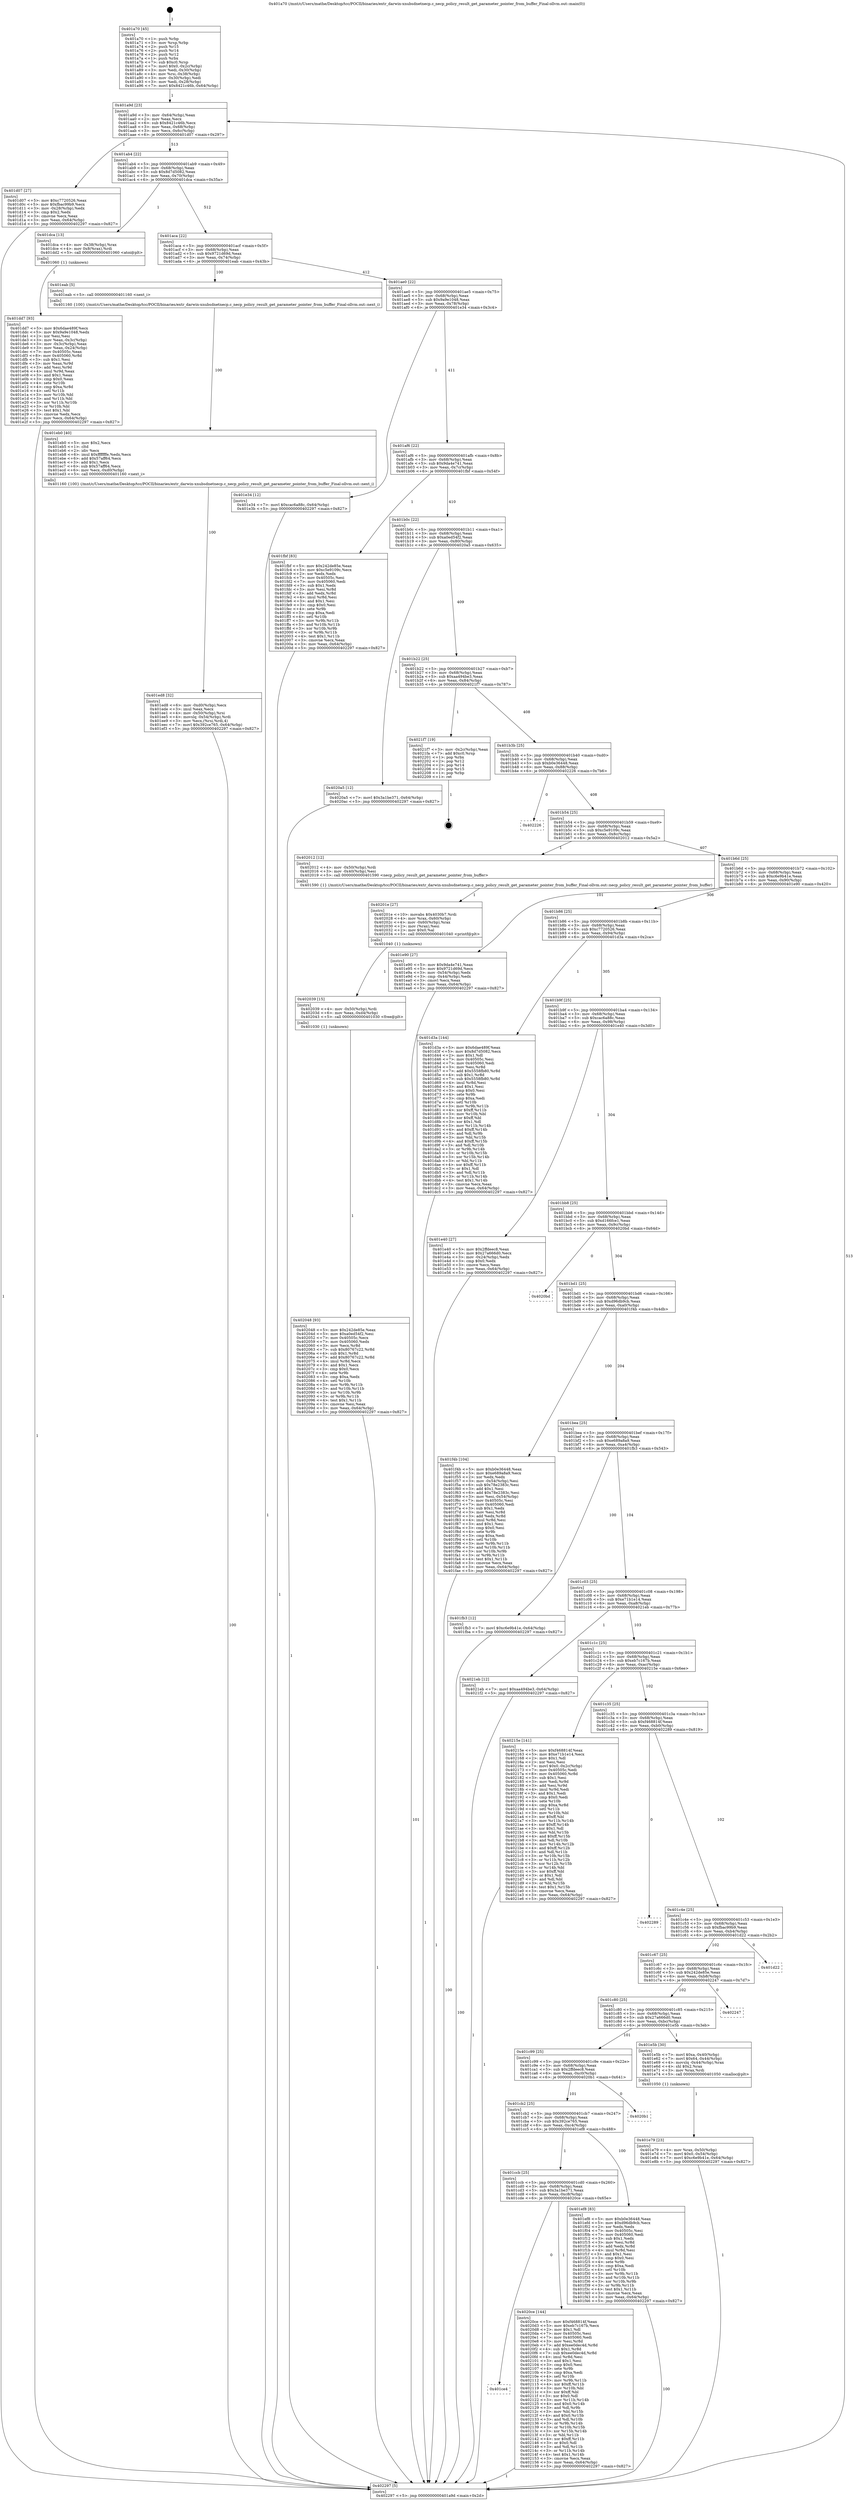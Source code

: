 digraph "0x401a70" {
  label = "0x401a70 (/mnt/c/Users/mathe/Desktop/tcc/POCII/binaries/extr_darwin-xnubsdnetnecp.c_necp_policy_result_get_parameter_pointer_from_buffer_Final-ollvm.out::main(0))"
  labelloc = "t"
  node[shape=record]

  Entry [label="",width=0.3,height=0.3,shape=circle,fillcolor=black,style=filled]
  "0x401a9d" [label="{
     0x401a9d [23]\l
     | [instrs]\l
     &nbsp;&nbsp;0x401a9d \<+3\>: mov -0x64(%rbp),%eax\l
     &nbsp;&nbsp;0x401aa0 \<+2\>: mov %eax,%ecx\l
     &nbsp;&nbsp;0x401aa2 \<+6\>: sub $0x8421c46b,%ecx\l
     &nbsp;&nbsp;0x401aa8 \<+3\>: mov %eax,-0x68(%rbp)\l
     &nbsp;&nbsp;0x401aab \<+3\>: mov %ecx,-0x6c(%rbp)\l
     &nbsp;&nbsp;0x401aae \<+6\>: je 0000000000401d07 \<main+0x297\>\l
  }"]
  "0x401d07" [label="{
     0x401d07 [27]\l
     | [instrs]\l
     &nbsp;&nbsp;0x401d07 \<+5\>: mov $0xc7720526,%eax\l
     &nbsp;&nbsp;0x401d0c \<+5\>: mov $0xfbac99b9,%ecx\l
     &nbsp;&nbsp;0x401d11 \<+3\>: mov -0x28(%rbp),%edx\l
     &nbsp;&nbsp;0x401d14 \<+3\>: cmp $0x2,%edx\l
     &nbsp;&nbsp;0x401d17 \<+3\>: cmovne %ecx,%eax\l
     &nbsp;&nbsp;0x401d1a \<+3\>: mov %eax,-0x64(%rbp)\l
     &nbsp;&nbsp;0x401d1d \<+5\>: jmp 0000000000402297 \<main+0x827\>\l
  }"]
  "0x401ab4" [label="{
     0x401ab4 [22]\l
     | [instrs]\l
     &nbsp;&nbsp;0x401ab4 \<+5\>: jmp 0000000000401ab9 \<main+0x49\>\l
     &nbsp;&nbsp;0x401ab9 \<+3\>: mov -0x68(%rbp),%eax\l
     &nbsp;&nbsp;0x401abc \<+5\>: sub $0x8d7d5082,%eax\l
     &nbsp;&nbsp;0x401ac1 \<+3\>: mov %eax,-0x70(%rbp)\l
     &nbsp;&nbsp;0x401ac4 \<+6\>: je 0000000000401dca \<main+0x35a\>\l
  }"]
  "0x402297" [label="{
     0x402297 [5]\l
     | [instrs]\l
     &nbsp;&nbsp;0x402297 \<+5\>: jmp 0000000000401a9d \<main+0x2d\>\l
  }"]
  "0x401a70" [label="{
     0x401a70 [45]\l
     | [instrs]\l
     &nbsp;&nbsp;0x401a70 \<+1\>: push %rbp\l
     &nbsp;&nbsp;0x401a71 \<+3\>: mov %rsp,%rbp\l
     &nbsp;&nbsp;0x401a74 \<+2\>: push %r15\l
     &nbsp;&nbsp;0x401a76 \<+2\>: push %r14\l
     &nbsp;&nbsp;0x401a78 \<+2\>: push %r12\l
     &nbsp;&nbsp;0x401a7a \<+1\>: push %rbx\l
     &nbsp;&nbsp;0x401a7b \<+7\>: sub $0xc0,%rsp\l
     &nbsp;&nbsp;0x401a82 \<+7\>: movl $0x0,-0x2c(%rbp)\l
     &nbsp;&nbsp;0x401a89 \<+3\>: mov %edi,-0x30(%rbp)\l
     &nbsp;&nbsp;0x401a8c \<+4\>: mov %rsi,-0x38(%rbp)\l
     &nbsp;&nbsp;0x401a90 \<+3\>: mov -0x30(%rbp),%edi\l
     &nbsp;&nbsp;0x401a93 \<+3\>: mov %edi,-0x28(%rbp)\l
     &nbsp;&nbsp;0x401a96 \<+7\>: movl $0x8421c46b,-0x64(%rbp)\l
  }"]
  Exit [label="",width=0.3,height=0.3,shape=circle,fillcolor=black,style=filled,peripheries=2]
  "0x401dca" [label="{
     0x401dca [13]\l
     | [instrs]\l
     &nbsp;&nbsp;0x401dca \<+4\>: mov -0x38(%rbp),%rax\l
     &nbsp;&nbsp;0x401dce \<+4\>: mov 0x8(%rax),%rdi\l
     &nbsp;&nbsp;0x401dd2 \<+5\>: call 0000000000401060 \<atoi@plt\>\l
     | [calls]\l
     &nbsp;&nbsp;0x401060 \{1\} (unknown)\l
  }"]
  "0x401aca" [label="{
     0x401aca [22]\l
     | [instrs]\l
     &nbsp;&nbsp;0x401aca \<+5\>: jmp 0000000000401acf \<main+0x5f\>\l
     &nbsp;&nbsp;0x401acf \<+3\>: mov -0x68(%rbp),%eax\l
     &nbsp;&nbsp;0x401ad2 \<+5\>: sub $0x9721d69d,%eax\l
     &nbsp;&nbsp;0x401ad7 \<+3\>: mov %eax,-0x74(%rbp)\l
     &nbsp;&nbsp;0x401ada \<+6\>: je 0000000000401eab \<main+0x43b\>\l
  }"]
  "0x401ce4" [label="{
     0x401ce4\l
  }", style=dashed]
  "0x401eab" [label="{
     0x401eab [5]\l
     | [instrs]\l
     &nbsp;&nbsp;0x401eab \<+5\>: call 0000000000401160 \<next_i\>\l
     | [calls]\l
     &nbsp;&nbsp;0x401160 \{100\} (/mnt/c/Users/mathe/Desktop/tcc/POCII/binaries/extr_darwin-xnubsdnetnecp.c_necp_policy_result_get_parameter_pointer_from_buffer_Final-ollvm.out::next_i)\l
  }"]
  "0x401ae0" [label="{
     0x401ae0 [22]\l
     | [instrs]\l
     &nbsp;&nbsp;0x401ae0 \<+5\>: jmp 0000000000401ae5 \<main+0x75\>\l
     &nbsp;&nbsp;0x401ae5 \<+3\>: mov -0x68(%rbp),%eax\l
     &nbsp;&nbsp;0x401ae8 \<+5\>: sub $0x9a9e1048,%eax\l
     &nbsp;&nbsp;0x401aed \<+3\>: mov %eax,-0x78(%rbp)\l
     &nbsp;&nbsp;0x401af0 \<+6\>: je 0000000000401e34 \<main+0x3c4\>\l
  }"]
  "0x4020ce" [label="{
     0x4020ce [144]\l
     | [instrs]\l
     &nbsp;&nbsp;0x4020ce \<+5\>: mov $0xf468814f,%eax\l
     &nbsp;&nbsp;0x4020d3 \<+5\>: mov $0xeb7c167b,%ecx\l
     &nbsp;&nbsp;0x4020d8 \<+2\>: mov $0x1,%dl\l
     &nbsp;&nbsp;0x4020da \<+7\>: mov 0x40505c,%esi\l
     &nbsp;&nbsp;0x4020e1 \<+7\>: mov 0x405060,%edi\l
     &nbsp;&nbsp;0x4020e8 \<+3\>: mov %esi,%r8d\l
     &nbsp;&nbsp;0x4020eb \<+7\>: add $0xee0dec4d,%r8d\l
     &nbsp;&nbsp;0x4020f2 \<+4\>: sub $0x1,%r8d\l
     &nbsp;&nbsp;0x4020f6 \<+7\>: sub $0xee0dec4d,%r8d\l
     &nbsp;&nbsp;0x4020fd \<+4\>: imul %r8d,%esi\l
     &nbsp;&nbsp;0x402101 \<+3\>: and $0x1,%esi\l
     &nbsp;&nbsp;0x402104 \<+3\>: cmp $0x0,%esi\l
     &nbsp;&nbsp;0x402107 \<+4\>: sete %r9b\l
     &nbsp;&nbsp;0x40210b \<+3\>: cmp $0xa,%edi\l
     &nbsp;&nbsp;0x40210e \<+4\>: setl %r10b\l
     &nbsp;&nbsp;0x402112 \<+3\>: mov %r9b,%r11b\l
     &nbsp;&nbsp;0x402115 \<+4\>: xor $0xff,%r11b\l
     &nbsp;&nbsp;0x402119 \<+3\>: mov %r10b,%bl\l
     &nbsp;&nbsp;0x40211c \<+3\>: xor $0xff,%bl\l
     &nbsp;&nbsp;0x40211f \<+3\>: xor $0x0,%dl\l
     &nbsp;&nbsp;0x402122 \<+3\>: mov %r11b,%r14b\l
     &nbsp;&nbsp;0x402125 \<+4\>: and $0x0,%r14b\l
     &nbsp;&nbsp;0x402129 \<+3\>: and %dl,%r9b\l
     &nbsp;&nbsp;0x40212c \<+3\>: mov %bl,%r15b\l
     &nbsp;&nbsp;0x40212f \<+4\>: and $0x0,%r15b\l
     &nbsp;&nbsp;0x402133 \<+3\>: and %dl,%r10b\l
     &nbsp;&nbsp;0x402136 \<+3\>: or %r9b,%r14b\l
     &nbsp;&nbsp;0x402139 \<+3\>: or %r10b,%r15b\l
     &nbsp;&nbsp;0x40213c \<+3\>: xor %r15b,%r14b\l
     &nbsp;&nbsp;0x40213f \<+3\>: or %bl,%r11b\l
     &nbsp;&nbsp;0x402142 \<+4\>: xor $0xff,%r11b\l
     &nbsp;&nbsp;0x402146 \<+3\>: or $0x0,%dl\l
     &nbsp;&nbsp;0x402149 \<+3\>: and %dl,%r11b\l
     &nbsp;&nbsp;0x40214c \<+3\>: or %r11b,%r14b\l
     &nbsp;&nbsp;0x40214f \<+4\>: test $0x1,%r14b\l
     &nbsp;&nbsp;0x402153 \<+3\>: cmovne %ecx,%eax\l
     &nbsp;&nbsp;0x402156 \<+3\>: mov %eax,-0x64(%rbp)\l
     &nbsp;&nbsp;0x402159 \<+5\>: jmp 0000000000402297 \<main+0x827\>\l
  }"]
  "0x401e34" [label="{
     0x401e34 [12]\l
     | [instrs]\l
     &nbsp;&nbsp;0x401e34 \<+7\>: movl $0xcac6a88c,-0x64(%rbp)\l
     &nbsp;&nbsp;0x401e3b \<+5\>: jmp 0000000000402297 \<main+0x827\>\l
  }"]
  "0x401af6" [label="{
     0x401af6 [22]\l
     | [instrs]\l
     &nbsp;&nbsp;0x401af6 \<+5\>: jmp 0000000000401afb \<main+0x8b\>\l
     &nbsp;&nbsp;0x401afb \<+3\>: mov -0x68(%rbp),%eax\l
     &nbsp;&nbsp;0x401afe \<+5\>: sub $0x9da4e741,%eax\l
     &nbsp;&nbsp;0x401b03 \<+3\>: mov %eax,-0x7c(%rbp)\l
     &nbsp;&nbsp;0x401b06 \<+6\>: je 0000000000401fbf \<main+0x54f\>\l
  }"]
  "0x402048" [label="{
     0x402048 [93]\l
     | [instrs]\l
     &nbsp;&nbsp;0x402048 \<+5\>: mov $0x242de85e,%eax\l
     &nbsp;&nbsp;0x40204d \<+5\>: mov $0xa0ed54f2,%esi\l
     &nbsp;&nbsp;0x402052 \<+7\>: mov 0x40505c,%ecx\l
     &nbsp;&nbsp;0x402059 \<+7\>: mov 0x405060,%edx\l
     &nbsp;&nbsp;0x402060 \<+3\>: mov %ecx,%r8d\l
     &nbsp;&nbsp;0x402063 \<+7\>: sub $0x80767c22,%r8d\l
     &nbsp;&nbsp;0x40206a \<+4\>: sub $0x1,%r8d\l
     &nbsp;&nbsp;0x40206e \<+7\>: add $0x80767c22,%r8d\l
     &nbsp;&nbsp;0x402075 \<+4\>: imul %r8d,%ecx\l
     &nbsp;&nbsp;0x402079 \<+3\>: and $0x1,%ecx\l
     &nbsp;&nbsp;0x40207c \<+3\>: cmp $0x0,%ecx\l
     &nbsp;&nbsp;0x40207f \<+4\>: sete %r9b\l
     &nbsp;&nbsp;0x402083 \<+3\>: cmp $0xa,%edx\l
     &nbsp;&nbsp;0x402086 \<+4\>: setl %r10b\l
     &nbsp;&nbsp;0x40208a \<+3\>: mov %r9b,%r11b\l
     &nbsp;&nbsp;0x40208d \<+3\>: and %r10b,%r11b\l
     &nbsp;&nbsp;0x402090 \<+3\>: xor %r10b,%r9b\l
     &nbsp;&nbsp;0x402093 \<+3\>: or %r9b,%r11b\l
     &nbsp;&nbsp;0x402096 \<+4\>: test $0x1,%r11b\l
     &nbsp;&nbsp;0x40209a \<+3\>: cmovne %esi,%eax\l
     &nbsp;&nbsp;0x40209d \<+3\>: mov %eax,-0x64(%rbp)\l
     &nbsp;&nbsp;0x4020a0 \<+5\>: jmp 0000000000402297 \<main+0x827\>\l
  }"]
  "0x401fbf" [label="{
     0x401fbf [83]\l
     | [instrs]\l
     &nbsp;&nbsp;0x401fbf \<+5\>: mov $0x242de85e,%eax\l
     &nbsp;&nbsp;0x401fc4 \<+5\>: mov $0xc5e9109c,%ecx\l
     &nbsp;&nbsp;0x401fc9 \<+2\>: xor %edx,%edx\l
     &nbsp;&nbsp;0x401fcb \<+7\>: mov 0x40505c,%esi\l
     &nbsp;&nbsp;0x401fd2 \<+7\>: mov 0x405060,%edi\l
     &nbsp;&nbsp;0x401fd9 \<+3\>: sub $0x1,%edx\l
     &nbsp;&nbsp;0x401fdc \<+3\>: mov %esi,%r8d\l
     &nbsp;&nbsp;0x401fdf \<+3\>: add %edx,%r8d\l
     &nbsp;&nbsp;0x401fe2 \<+4\>: imul %r8d,%esi\l
     &nbsp;&nbsp;0x401fe6 \<+3\>: and $0x1,%esi\l
     &nbsp;&nbsp;0x401fe9 \<+3\>: cmp $0x0,%esi\l
     &nbsp;&nbsp;0x401fec \<+4\>: sete %r9b\l
     &nbsp;&nbsp;0x401ff0 \<+3\>: cmp $0xa,%edi\l
     &nbsp;&nbsp;0x401ff3 \<+4\>: setl %r10b\l
     &nbsp;&nbsp;0x401ff7 \<+3\>: mov %r9b,%r11b\l
     &nbsp;&nbsp;0x401ffa \<+3\>: and %r10b,%r11b\l
     &nbsp;&nbsp;0x401ffd \<+3\>: xor %r10b,%r9b\l
     &nbsp;&nbsp;0x402000 \<+3\>: or %r9b,%r11b\l
     &nbsp;&nbsp;0x402003 \<+4\>: test $0x1,%r11b\l
     &nbsp;&nbsp;0x402007 \<+3\>: cmovne %ecx,%eax\l
     &nbsp;&nbsp;0x40200a \<+3\>: mov %eax,-0x64(%rbp)\l
     &nbsp;&nbsp;0x40200d \<+5\>: jmp 0000000000402297 \<main+0x827\>\l
  }"]
  "0x401b0c" [label="{
     0x401b0c [22]\l
     | [instrs]\l
     &nbsp;&nbsp;0x401b0c \<+5\>: jmp 0000000000401b11 \<main+0xa1\>\l
     &nbsp;&nbsp;0x401b11 \<+3\>: mov -0x68(%rbp),%eax\l
     &nbsp;&nbsp;0x401b14 \<+5\>: sub $0xa0ed54f2,%eax\l
     &nbsp;&nbsp;0x401b19 \<+3\>: mov %eax,-0x80(%rbp)\l
     &nbsp;&nbsp;0x401b1c \<+6\>: je 00000000004020a5 \<main+0x635\>\l
  }"]
  "0x402039" [label="{
     0x402039 [15]\l
     | [instrs]\l
     &nbsp;&nbsp;0x402039 \<+4\>: mov -0x50(%rbp),%rdi\l
     &nbsp;&nbsp;0x40203d \<+6\>: mov %eax,-0xd4(%rbp)\l
     &nbsp;&nbsp;0x402043 \<+5\>: call 0000000000401030 \<free@plt\>\l
     | [calls]\l
     &nbsp;&nbsp;0x401030 \{1\} (unknown)\l
  }"]
  "0x4020a5" [label="{
     0x4020a5 [12]\l
     | [instrs]\l
     &nbsp;&nbsp;0x4020a5 \<+7\>: movl $0x3a1be371,-0x64(%rbp)\l
     &nbsp;&nbsp;0x4020ac \<+5\>: jmp 0000000000402297 \<main+0x827\>\l
  }"]
  "0x401b22" [label="{
     0x401b22 [25]\l
     | [instrs]\l
     &nbsp;&nbsp;0x401b22 \<+5\>: jmp 0000000000401b27 \<main+0xb7\>\l
     &nbsp;&nbsp;0x401b27 \<+3\>: mov -0x68(%rbp),%eax\l
     &nbsp;&nbsp;0x401b2a \<+5\>: sub $0xaa494be3,%eax\l
     &nbsp;&nbsp;0x401b2f \<+6\>: mov %eax,-0x84(%rbp)\l
     &nbsp;&nbsp;0x401b35 \<+6\>: je 00000000004021f7 \<main+0x787\>\l
  }"]
  "0x40201e" [label="{
     0x40201e [27]\l
     | [instrs]\l
     &nbsp;&nbsp;0x40201e \<+10\>: movabs $0x4030b7,%rdi\l
     &nbsp;&nbsp;0x402028 \<+4\>: mov %rax,-0x60(%rbp)\l
     &nbsp;&nbsp;0x40202c \<+4\>: mov -0x60(%rbp),%rax\l
     &nbsp;&nbsp;0x402030 \<+2\>: mov (%rax),%esi\l
     &nbsp;&nbsp;0x402032 \<+2\>: mov $0x0,%al\l
     &nbsp;&nbsp;0x402034 \<+5\>: call 0000000000401040 \<printf@plt\>\l
     | [calls]\l
     &nbsp;&nbsp;0x401040 \{1\} (unknown)\l
  }"]
  "0x4021f7" [label="{
     0x4021f7 [19]\l
     | [instrs]\l
     &nbsp;&nbsp;0x4021f7 \<+3\>: mov -0x2c(%rbp),%eax\l
     &nbsp;&nbsp;0x4021fa \<+7\>: add $0xc0,%rsp\l
     &nbsp;&nbsp;0x402201 \<+1\>: pop %rbx\l
     &nbsp;&nbsp;0x402202 \<+2\>: pop %r12\l
     &nbsp;&nbsp;0x402204 \<+2\>: pop %r14\l
     &nbsp;&nbsp;0x402206 \<+2\>: pop %r15\l
     &nbsp;&nbsp;0x402208 \<+1\>: pop %rbp\l
     &nbsp;&nbsp;0x402209 \<+1\>: ret\l
  }"]
  "0x401b3b" [label="{
     0x401b3b [25]\l
     | [instrs]\l
     &nbsp;&nbsp;0x401b3b \<+5\>: jmp 0000000000401b40 \<main+0xd0\>\l
     &nbsp;&nbsp;0x401b40 \<+3\>: mov -0x68(%rbp),%eax\l
     &nbsp;&nbsp;0x401b43 \<+5\>: sub $0xb0e36448,%eax\l
     &nbsp;&nbsp;0x401b48 \<+6\>: mov %eax,-0x88(%rbp)\l
     &nbsp;&nbsp;0x401b4e \<+6\>: je 0000000000402226 \<main+0x7b6\>\l
  }"]
  "0x401ccb" [label="{
     0x401ccb [25]\l
     | [instrs]\l
     &nbsp;&nbsp;0x401ccb \<+5\>: jmp 0000000000401cd0 \<main+0x260\>\l
     &nbsp;&nbsp;0x401cd0 \<+3\>: mov -0x68(%rbp),%eax\l
     &nbsp;&nbsp;0x401cd3 \<+5\>: sub $0x3a1be371,%eax\l
     &nbsp;&nbsp;0x401cd8 \<+6\>: mov %eax,-0xc8(%rbp)\l
     &nbsp;&nbsp;0x401cde \<+6\>: je 00000000004020ce \<main+0x65e\>\l
  }"]
  "0x402226" [label="{
     0x402226\l
  }", style=dashed]
  "0x401b54" [label="{
     0x401b54 [25]\l
     | [instrs]\l
     &nbsp;&nbsp;0x401b54 \<+5\>: jmp 0000000000401b59 \<main+0xe9\>\l
     &nbsp;&nbsp;0x401b59 \<+3\>: mov -0x68(%rbp),%eax\l
     &nbsp;&nbsp;0x401b5c \<+5\>: sub $0xc5e9109c,%eax\l
     &nbsp;&nbsp;0x401b61 \<+6\>: mov %eax,-0x8c(%rbp)\l
     &nbsp;&nbsp;0x401b67 \<+6\>: je 0000000000402012 \<main+0x5a2\>\l
  }"]
  "0x401ef8" [label="{
     0x401ef8 [83]\l
     | [instrs]\l
     &nbsp;&nbsp;0x401ef8 \<+5\>: mov $0xb0e36448,%eax\l
     &nbsp;&nbsp;0x401efd \<+5\>: mov $0xd96db9cb,%ecx\l
     &nbsp;&nbsp;0x401f02 \<+2\>: xor %edx,%edx\l
     &nbsp;&nbsp;0x401f04 \<+7\>: mov 0x40505c,%esi\l
     &nbsp;&nbsp;0x401f0b \<+7\>: mov 0x405060,%edi\l
     &nbsp;&nbsp;0x401f12 \<+3\>: sub $0x1,%edx\l
     &nbsp;&nbsp;0x401f15 \<+3\>: mov %esi,%r8d\l
     &nbsp;&nbsp;0x401f18 \<+3\>: add %edx,%r8d\l
     &nbsp;&nbsp;0x401f1b \<+4\>: imul %r8d,%esi\l
     &nbsp;&nbsp;0x401f1f \<+3\>: and $0x1,%esi\l
     &nbsp;&nbsp;0x401f22 \<+3\>: cmp $0x0,%esi\l
     &nbsp;&nbsp;0x401f25 \<+4\>: sete %r9b\l
     &nbsp;&nbsp;0x401f29 \<+3\>: cmp $0xa,%edi\l
     &nbsp;&nbsp;0x401f2c \<+4\>: setl %r10b\l
     &nbsp;&nbsp;0x401f30 \<+3\>: mov %r9b,%r11b\l
     &nbsp;&nbsp;0x401f33 \<+3\>: and %r10b,%r11b\l
     &nbsp;&nbsp;0x401f36 \<+3\>: xor %r10b,%r9b\l
     &nbsp;&nbsp;0x401f39 \<+3\>: or %r9b,%r11b\l
     &nbsp;&nbsp;0x401f3c \<+4\>: test $0x1,%r11b\l
     &nbsp;&nbsp;0x401f40 \<+3\>: cmovne %ecx,%eax\l
     &nbsp;&nbsp;0x401f43 \<+3\>: mov %eax,-0x64(%rbp)\l
     &nbsp;&nbsp;0x401f46 \<+5\>: jmp 0000000000402297 \<main+0x827\>\l
  }"]
  "0x402012" [label="{
     0x402012 [12]\l
     | [instrs]\l
     &nbsp;&nbsp;0x402012 \<+4\>: mov -0x50(%rbp),%rdi\l
     &nbsp;&nbsp;0x402016 \<+3\>: mov -0x40(%rbp),%esi\l
     &nbsp;&nbsp;0x402019 \<+5\>: call 0000000000401590 \<necp_policy_result_get_parameter_pointer_from_buffer\>\l
     | [calls]\l
     &nbsp;&nbsp;0x401590 \{1\} (/mnt/c/Users/mathe/Desktop/tcc/POCII/binaries/extr_darwin-xnubsdnetnecp.c_necp_policy_result_get_parameter_pointer_from_buffer_Final-ollvm.out::necp_policy_result_get_parameter_pointer_from_buffer)\l
  }"]
  "0x401b6d" [label="{
     0x401b6d [25]\l
     | [instrs]\l
     &nbsp;&nbsp;0x401b6d \<+5\>: jmp 0000000000401b72 \<main+0x102\>\l
     &nbsp;&nbsp;0x401b72 \<+3\>: mov -0x68(%rbp),%eax\l
     &nbsp;&nbsp;0x401b75 \<+5\>: sub $0xc6e9b41e,%eax\l
     &nbsp;&nbsp;0x401b7a \<+6\>: mov %eax,-0x90(%rbp)\l
     &nbsp;&nbsp;0x401b80 \<+6\>: je 0000000000401e90 \<main+0x420\>\l
  }"]
  "0x401cb2" [label="{
     0x401cb2 [25]\l
     | [instrs]\l
     &nbsp;&nbsp;0x401cb2 \<+5\>: jmp 0000000000401cb7 \<main+0x247\>\l
     &nbsp;&nbsp;0x401cb7 \<+3\>: mov -0x68(%rbp),%eax\l
     &nbsp;&nbsp;0x401cba \<+5\>: sub $0x392ce765,%eax\l
     &nbsp;&nbsp;0x401cbf \<+6\>: mov %eax,-0xc4(%rbp)\l
     &nbsp;&nbsp;0x401cc5 \<+6\>: je 0000000000401ef8 \<main+0x488\>\l
  }"]
  "0x401e90" [label="{
     0x401e90 [27]\l
     | [instrs]\l
     &nbsp;&nbsp;0x401e90 \<+5\>: mov $0x9da4e741,%eax\l
     &nbsp;&nbsp;0x401e95 \<+5\>: mov $0x9721d69d,%ecx\l
     &nbsp;&nbsp;0x401e9a \<+3\>: mov -0x54(%rbp),%edx\l
     &nbsp;&nbsp;0x401e9d \<+3\>: cmp -0x44(%rbp),%edx\l
     &nbsp;&nbsp;0x401ea0 \<+3\>: cmovl %ecx,%eax\l
     &nbsp;&nbsp;0x401ea3 \<+3\>: mov %eax,-0x64(%rbp)\l
     &nbsp;&nbsp;0x401ea6 \<+5\>: jmp 0000000000402297 \<main+0x827\>\l
  }"]
  "0x401b86" [label="{
     0x401b86 [25]\l
     | [instrs]\l
     &nbsp;&nbsp;0x401b86 \<+5\>: jmp 0000000000401b8b \<main+0x11b\>\l
     &nbsp;&nbsp;0x401b8b \<+3\>: mov -0x68(%rbp),%eax\l
     &nbsp;&nbsp;0x401b8e \<+5\>: sub $0xc7720526,%eax\l
     &nbsp;&nbsp;0x401b93 \<+6\>: mov %eax,-0x94(%rbp)\l
     &nbsp;&nbsp;0x401b99 \<+6\>: je 0000000000401d3a \<main+0x2ca\>\l
  }"]
  "0x4020b1" [label="{
     0x4020b1\l
  }", style=dashed]
  "0x401d3a" [label="{
     0x401d3a [144]\l
     | [instrs]\l
     &nbsp;&nbsp;0x401d3a \<+5\>: mov $0x6dae489f,%eax\l
     &nbsp;&nbsp;0x401d3f \<+5\>: mov $0x8d7d5082,%ecx\l
     &nbsp;&nbsp;0x401d44 \<+2\>: mov $0x1,%dl\l
     &nbsp;&nbsp;0x401d46 \<+7\>: mov 0x40505c,%esi\l
     &nbsp;&nbsp;0x401d4d \<+7\>: mov 0x405060,%edi\l
     &nbsp;&nbsp;0x401d54 \<+3\>: mov %esi,%r8d\l
     &nbsp;&nbsp;0x401d57 \<+7\>: add $0x5558fb80,%r8d\l
     &nbsp;&nbsp;0x401d5e \<+4\>: sub $0x1,%r8d\l
     &nbsp;&nbsp;0x401d62 \<+7\>: sub $0x5558fb80,%r8d\l
     &nbsp;&nbsp;0x401d69 \<+4\>: imul %r8d,%esi\l
     &nbsp;&nbsp;0x401d6d \<+3\>: and $0x1,%esi\l
     &nbsp;&nbsp;0x401d70 \<+3\>: cmp $0x0,%esi\l
     &nbsp;&nbsp;0x401d73 \<+4\>: sete %r9b\l
     &nbsp;&nbsp;0x401d77 \<+3\>: cmp $0xa,%edi\l
     &nbsp;&nbsp;0x401d7a \<+4\>: setl %r10b\l
     &nbsp;&nbsp;0x401d7e \<+3\>: mov %r9b,%r11b\l
     &nbsp;&nbsp;0x401d81 \<+4\>: xor $0xff,%r11b\l
     &nbsp;&nbsp;0x401d85 \<+3\>: mov %r10b,%bl\l
     &nbsp;&nbsp;0x401d88 \<+3\>: xor $0xff,%bl\l
     &nbsp;&nbsp;0x401d8b \<+3\>: xor $0x1,%dl\l
     &nbsp;&nbsp;0x401d8e \<+3\>: mov %r11b,%r14b\l
     &nbsp;&nbsp;0x401d91 \<+4\>: and $0xff,%r14b\l
     &nbsp;&nbsp;0x401d95 \<+3\>: and %dl,%r9b\l
     &nbsp;&nbsp;0x401d98 \<+3\>: mov %bl,%r15b\l
     &nbsp;&nbsp;0x401d9b \<+4\>: and $0xff,%r15b\l
     &nbsp;&nbsp;0x401d9f \<+3\>: and %dl,%r10b\l
     &nbsp;&nbsp;0x401da2 \<+3\>: or %r9b,%r14b\l
     &nbsp;&nbsp;0x401da5 \<+3\>: or %r10b,%r15b\l
     &nbsp;&nbsp;0x401da8 \<+3\>: xor %r15b,%r14b\l
     &nbsp;&nbsp;0x401dab \<+3\>: or %bl,%r11b\l
     &nbsp;&nbsp;0x401dae \<+4\>: xor $0xff,%r11b\l
     &nbsp;&nbsp;0x401db2 \<+3\>: or $0x1,%dl\l
     &nbsp;&nbsp;0x401db5 \<+3\>: and %dl,%r11b\l
     &nbsp;&nbsp;0x401db8 \<+3\>: or %r11b,%r14b\l
     &nbsp;&nbsp;0x401dbb \<+4\>: test $0x1,%r14b\l
     &nbsp;&nbsp;0x401dbf \<+3\>: cmovne %ecx,%eax\l
     &nbsp;&nbsp;0x401dc2 \<+3\>: mov %eax,-0x64(%rbp)\l
     &nbsp;&nbsp;0x401dc5 \<+5\>: jmp 0000000000402297 \<main+0x827\>\l
  }"]
  "0x401b9f" [label="{
     0x401b9f [25]\l
     | [instrs]\l
     &nbsp;&nbsp;0x401b9f \<+5\>: jmp 0000000000401ba4 \<main+0x134\>\l
     &nbsp;&nbsp;0x401ba4 \<+3\>: mov -0x68(%rbp),%eax\l
     &nbsp;&nbsp;0x401ba7 \<+5\>: sub $0xcac6a88c,%eax\l
     &nbsp;&nbsp;0x401bac \<+6\>: mov %eax,-0x98(%rbp)\l
     &nbsp;&nbsp;0x401bb2 \<+6\>: je 0000000000401e40 \<main+0x3d0\>\l
  }"]
  "0x401dd7" [label="{
     0x401dd7 [93]\l
     | [instrs]\l
     &nbsp;&nbsp;0x401dd7 \<+5\>: mov $0x6dae489f,%ecx\l
     &nbsp;&nbsp;0x401ddc \<+5\>: mov $0x9a9e1048,%edx\l
     &nbsp;&nbsp;0x401de1 \<+2\>: xor %esi,%esi\l
     &nbsp;&nbsp;0x401de3 \<+3\>: mov %eax,-0x3c(%rbp)\l
     &nbsp;&nbsp;0x401de6 \<+3\>: mov -0x3c(%rbp),%eax\l
     &nbsp;&nbsp;0x401de9 \<+3\>: mov %eax,-0x24(%rbp)\l
     &nbsp;&nbsp;0x401dec \<+7\>: mov 0x40505c,%eax\l
     &nbsp;&nbsp;0x401df3 \<+8\>: mov 0x405060,%r8d\l
     &nbsp;&nbsp;0x401dfb \<+3\>: sub $0x1,%esi\l
     &nbsp;&nbsp;0x401dfe \<+3\>: mov %eax,%r9d\l
     &nbsp;&nbsp;0x401e01 \<+3\>: add %esi,%r9d\l
     &nbsp;&nbsp;0x401e04 \<+4\>: imul %r9d,%eax\l
     &nbsp;&nbsp;0x401e08 \<+3\>: and $0x1,%eax\l
     &nbsp;&nbsp;0x401e0b \<+3\>: cmp $0x0,%eax\l
     &nbsp;&nbsp;0x401e0e \<+4\>: sete %r10b\l
     &nbsp;&nbsp;0x401e12 \<+4\>: cmp $0xa,%r8d\l
     &nbsp;&nbsp;0x401e16 \<+4\>: setl %r11b\l
     &nbsp;&nbsp;0x401e1a \<+3\>: mov %r10b,%bl\l
     &nbsp;&nbsp;0x401e1d \<+3\>: and %r11b,%bl\l
     &nbsp;&nbsp;0x401e20 \<+3\>: xor %r11b,%r10b\l
     &nbsp;&nbsp;0x401e23 \<+3\>: or %r10b,%bl\l
     &nbsp;&nbsp;0x401e26 \<+3\>: test $0x1,%bl\l
     &nbsp;&nbsp;0x401e29 \<+3\>: cmovne %edx,%ecx\l
     &nbsp;&nbsp;0x401e2c \<+3\>: mov %ecx,-0x64(%rbp)\l
     &nbsp;&nbsp;0x401e2f \<+5\>: jmp 0000000000402297 \<main+0x827\>\l
  }"]
  "0x401ed8" [label="{
     0x401ed8 [32]\l
     | [instrs]\l
     &nbsp;&nbsp;0x401ed8 \<+6\>: mov -0xd0(%rbp),%ecx\l
     &nbsp;&nbsp;0x401ede \<+3\>: imul %eax,%ecx\l
     &nbsp;&nbsp;0x401ee1 \<+4\>: mov -0x50(%rbp),%rsi\l
     &nbsp;&nbsp;0x401ee5 \<+4\>: movslq -0x54(%rbp),%rdi\l
     &nbsp;&nbsp;0x401ee9 \<+3\>: mov %ecx,(%rsi,%rdi,4)\l
     &nbsp;&nbsp;0x401eec \<+7\>: movl $0x392ce765,-0x64(%rbp)\l
     &nbsp;&nbsp;0x401ef3 \<+5\>: jmp 0000000000402297 \<main+0x827\>\l
  }"]
  "0x401e40" [label="{
     0x401e40 [27]\l
     | [instrs]\l
     &nbsp;&nbsp;0x401e40 \<+5\>: mov $0x2ffdeec8,%eax\l
     &nbsp;&nbsp;0x401e45 \<+5\>: mov $0x27a666d0,%ecx\l
     &nbsp;&nbsp;0x401e4a \<+3\>: mov -0x24(%rbp),%edx\l
     &nbsp;&nbsp;0x401e4d \<+3\>: cmp $0x0,%edx\l
     &nbsp;&nbsp;0x401e50 \<+3\>: cmove %ecx,%eax\l
     &nbsp;&nbsp;0x401e53 \<+3\>: mov %eax,-0x64(%rbp)\l
     &nbsp;&nbsp;0x401e56 \<+5\>: jmp 0000000000402297 \<main+0x827\>\l
  }"]
  "0x401bb8" [label="{
     0x401bb8 [25]\l
     | [instrs]\l
     &nbsp;&nbsp;0x401bb8 \<+5\>: jmp 0000000000401bbd \<main+0x14d\>\l
     &nbsp;&nbsp;0x401bbd \<+3\>: mov -0x68(%rbp),%eax\l
     &nbsp;&nbsp;0x401bc0 \<+5\>: sub $0xd166fce1,%eax\l
     &nbsp;&nbsp;0x401bc5 \<+6\>: mov %eax,-0x9c(%rbp)\l
     &nbsp;&nbsp;0x401bcb \<+6\>: je 00000000004020bd \<main+0x64d\>\l
  }"]
  "0x401eb0" [label="{
     0x401eb0 [40]\l
     | [instrs]\l
     &nbsp;&nbsp;0x401eb0 \<+5\>: mov $0x2,%ecx\l
     &nbsp;&nbsp;0x401eb5 \<+1\>: cltd\l
     &nbsp;&nbsp;0x401eb6 \<+2\>: idiv %ecx\l
     &nbsp;&nbsp;0x401eb8 \<+6\>: imul $0xfffffffe,%edx,%ecx\l
     &nbsp;&nbsp;0x401ebe \<+6\>: add $0x57aff64,%ecx\l
     &nbsp;&nbsp;0x401ec4 \<+3\>: add $0x1,%ecx\l
     &nbsp;&nbsp;0x401ec7 \<+6\>: sub $0x57aff64,%ecx\l
     &nbsp;&nbsp;0x401ecd \<+6\>: mov %ecx,-0xd0(%rbp)\l
     &nbsp;&nbsp;0x401ed3 \<+5\>: call 0000000000401160 \<next_i\>\l
     | [calls]\l
     &nbsp;&nbsp;0x401160 \{100\} (/mnt/c/Users/mathe/Desktop/tcc/POCII/binaries/extr_darwin-xnubsdnetnecp.c_necp_policy_result_get_parameter_pointer_from_buffer_Final-ollvm.out::next_i)\l
  }"]
  "0x4020bd" [label="{
     0x4020bd\l
  }", style=dashed]
  "0x401bd1" [label="{
     0x401bd1 [25]\l
     | [instrs]\l
     &nbsp;&nbsp;0x401bd1 \<+5\>: jmp 0000000000401bd6 \<main+0x166\>\l
     &nbsp;&nbsp;0x401bd6 \<+3\>: mov -0x68(%rbp),%eax\l
     &nbsp;&nbsp;0x401bd9 \<+5\>: sub $0xd96db9cb,%eax\l
     &nbsp;&nbsp;0x401bde \<+6\>: mov %eax,-0xa0(%rbp)\l
     &nbsp;&nbsp;0x401be4 \<+6\>: je 0000000000401f4b \<main+0x4db\>\l
  }"]
  "0x401e79" [label="{
     0x401e79 [23]\l
     | [instrs]\l
     &nbsp;&nbsp;0x401e79 \<+4\>: mov %rax,-0x50(%rbp)\l
     &nbsp;&nbsp;0x401e7d \<+7\>: movl $0x0,-0x54(%rbp)\l
     &nbsp;&nbsp;0x401e84 \<+7\>: movl $0xc6e9b41e,-0x64(%rbp)\l
     &nbsp;&nbsp;0x401e8b \<+5\>: jmp 0000000000402297 \<main+0x827\>\l
  }"]
  "0x401f4b" [label="{
     0x401f4b [104]\l
     | [instrs]\l
     &nbsp;&nbsp;0x401f4b \<+5\>: mov $0xb0e36448,%eax\l
     &nbsp;&nbsp;0x401f50 \<+5\>: mov $0xe689a8a9,%ecx\l
     &nbsp;&nbsp;0x401f55 \<+2\>: xor %edx,%edx\l
     &nbsp;&nbsp;0x401f57 \<+3\>: mov -0x54(%rbp),%esi\l
     &nbsp;&nbsp;0x401f5a \<+6\>: sub $0x78e2383c,%esi\l
     &nbsp;&nbsp;0x401f60 \<+3\>: add $0x1,%esi\l
     &nbsp;&nbsp;0x401f63 \<+6\>: add $0x78e2383c,%esi\l
     &nbsp;&nbsp;0x401f69 \<+3\>: mov %esi,-0x54(%rbp)\l
     &nbsp;&nbsp;0x401f6c \<+7\>: mov 0x40505c,%esi\l
     &nbsp;&nbsp;0x401f73 \<+7\>: mov 0x405060,%edi\l
     &nbsp;&nbsp;0x401f7a \<+3\>: sub $0x1,%edx\l
     &nbsp;&nbsp;0x401f7d \<+3\>: mov %esi,%r8d\l
     &nbsp;&nbsp;0x401f80 \<+3\>: add %edx,%r8d\l
     &nbsp;&nbsp;0x401f83 \<+4\>: imul %r8d,%esi\l
     &nbsp;&nbsp;0x401f87 \<+3\>: and $0x1,%esi\l
     &nbsp;&nbsp;0x401f8a \<+3\>: cmp $0x0,%esi\l
     &nbsp;&nbsp;0x401f8d \<+4\>: sete %r9b\l
     &nbsp;&nbsp;0x401f91 \<+3\>: cmp $0xa,%edi\l
     &nbsp;&nbsp;0x401f94 \<+4\>: setl %r10b\l
     &nbsp;&nbsp;0x401f98 \<+3\>: mov %r9b,%r11b\l
     &nbsp;&nbsp;0x401f9b \<+3\>: and %r10b,%r11b\l
     &nbsp;&nbsp;0x401f9e \<+3\>: xor %r10b,%r9b\l
     &nbsp;&nbsp;0x401fa1 \<+3\>: or %r9b,%r11b\l
     &nbsp;&nbsp;0x401fa4 \<+4\>: test $0x1,%r11b\l
     &nbsp;&nbsp;0x401fa8 \<+3\>: cmovne %ecx,%eax\l
     &nbsp;&nbsp;0x401fab \<+3\>: mov %eax,-0x64(%rbp)\l
     &nbsp;&nbsp;0x401fae \<+5\>: jmp 0000000000402297 \<main+0x827\>\l
  }"]
  "0x401bea" [label="{
     0x401bea [25]\l
     | [instrs]\l
     &nbsp;&nbsp;0x401bea \<+5\>: jmp 0000000000401bef \<main+0x17f\>\l
     &nbsp;&nbsp;0x401bef \<+3\>: mov -0x68(%rbp),%eax\l
     &nbsp;&nbsp;0x401bf2 \<+5\>: sub $0xe689a8a9,%eax\l
     &nbsp;&nbsp;0x401bf7 \<+6\>: mov %eax,-0xa4(%rbp)\l
     &nbsp;&nbsp;0x401bfd \<+6\>: je 0000000000401fb3 \<main+0x543\>\l
  }"]
  "0x401c99" [label="{
     0x401c99 [25]\l
     | [instrs]\l
     &nbsp;&nbsp;0x401c99 \<+5\>: jmp 0000000000401c9e \<main+0x22e\>\l
     &nbsp;&nbsp;0x401c9e \<+3\>: mov -0x68(%rbp),%eax\l
     &nbsp;&nbsp;0x401ca1 \<+5\>: sub $0x2ffdeec8,%eax\l
     &nbsp;&nbsp;0x401ca6 \<+6\>: mov %eax,-0xc0(%rbp)\l
     &nbsp;&nbsp;0x401cac \<+6\>: je 00000000004020b1 \<main+0x641\>\l
  }"]
  "0x401fb3" [label="{
     0x401fb3 [12]\l
     | [instrs]\l
     &nbsp;&nbsp;0x401fb3 \<+7\>: movl $0xc6e9b41e,-0x64(%rbp)\l
     &nbsp;&nbsp;0x401fba \<+5\>: jmp 0000000000402297 \<main+0x827\>\l
  }"]
  "0x401c03" [label="{
     0x401c03 [25]\l
     | [instrs]\l
     &nbsp;&nbsp;0x401c03 \<+5\>: jmp 0000000000401c08 \<main+0x198\>\l
     &nbsp;&nbsp;0x401c08 \<+3\>: mov -0x68(%rbp),%eax\l
     &nbsp;&nbsp;0x401c0b \<+5\>: sub $0xe71b1e14,%eax\l
     &nbsp;&nbsp;0x401c10 \<+6\>: mov %eax,-0xa8(%rbp)\l
     &nbsp;&nbsp;0x401c16 \<+6\>: je 00000000004021eb \<main+0x77b\>\l
  }"]
  "0x401e5b" [label="{
     0x401e5b [30]\l
     | [instrs]\l
     &nbsp;&nbsp;0x401e5b \<+7\>: movl $0xa,-0x40(%rbp)\l
     &nbsp;&nbsp;0x401e62 \<+7\>: movl $0x64,-0x44(%rbp)\l
     &nbsp;&nbsp;0x401e69 \<+4\>: movslq -0x44(%rbp),%rax\l
     &nbsp;&nbsp;0x401e6d \<+4\>: shl $0x2,%rax\l
     &nbsp;&nbsp;0x401e71 \<+3\>: mov %rax,%rdi\l
     &nbsp;&nbsp;0x401e74 \<+5\>: call 0000000000401050 \<malloc@plt\>\l
     | [calls]\l
     &nbsp;&nbsp;0x401050 \{1\} (unknown)\l
  }"]
  "0x4021eb" [label="{
     0x4021eb [12]\l
     | [instrs]\l
     &nbsp;&nbsp;0x4021eb \<+7\>: movl $0xaa494be3,-0x64(%rbp)\l
     &nbsp;&nbsp;0x4021f2 \<+5\>: jmp 0000000000402297 \<main+0x827\>\l
  }"]
  "0x401c1c" [label="{
     0x401c1c [25]\l
     | [instrs]\l
     &nbsp;&nbsp;0x401c1c \<+5\>: jmp 0000000000401c21 \<main+0x1b1\>\l
     &nbsp;&nbsp;0x401c21 \<+3\>: mov -0x68(%rbp),%eax\l
     &nbsp;&nbsp;0x401c24 \<+5\>: sub $0xeb7c167b,%eax\l
     &nbsp;&nbsp;0x401c29 \<+6\>: mov %eax,-0xac(%rbp)\l
     &nbsp;&nbsp;0x401c2f \<+6\>: je 000000000040215e \<main+0x6ee\>\l
  }"]
  "0x401c80" [label="{
     0x401c80 [25]\l
     | [instrs]\l
     &nbsp;&nbsp;0x401c80 \<+5\>: jmp 0000000000401c85 \<main+0x215\>\l
     &nbsp;&nbsp;0x401c85 \<+3\>: mov -0x68(%rbp),%eax\l
     &nbsp;&nbsp;0x401c88 \<+5\>: sub $0x27a666d0,%eax\l
     &nbsp;&nbsp;0x401c8d \<+6\>: mov %eax,-0xbc(%rbp)\l
     &nbsp;&nbsp;0x401c93 \<+6\>: je 0000000000401e5b \<main+0x3eb\>\l
  }"]
  "0x40215e" [label="{
     0x40215e [141]\l
     | [instrs]\l
     &nbsp;&nbsp;0x40215e \<+5\>: mov $0xf468814f,%eax\l
     &nbsp;&nbsp;0x402163 \<+5\>: mov $0xe71b1e14,%ecx\l
     &nbsp;&nbsp;0x402168 \<+2\>: mov $0x1,%dl\l
     &nbsp;&nbsp;0x40216a \<+2\>: xor %esi,%esi\l
     &nbsp;&nbsp;0x40216c \<+7\>: movl $0x0,-0x2c(%rbp)\l
     &nbsp;&nbsp;0x402173 \<+7\>: mov 0x40505c,%edi\l
     &nbsp;&nbsp;0x40217a \<+8\>: mov 0x405060,%r8d\l
     &nbsp;&nbsp;0x402182 \<+3\>: sub $0x1,%esi\l
     &nbsp;&nbsp;0x402185 \<+3\>: mov %edi,%r9d\l
     &nbsp;&nbsp;0x402188 \<+3\>: add %esi,%r9d\l
     &nbsp;&nbsp;0x40218b \<+4\>: imul %r9d,%edi\l
     &nbsp;&nbsp;0x40218f \<+3\>: and $0x1,%edi\l
     &nbsp;&nbsp;0x402192 \<+3\>: cmp $0x0,%edi\l
     &nbsp;&nbsp;0x402195 \<+4\>: sete %r10b\l
     &nbsp;&nbsp;0x402199 \<+4\>: cmp $0xa,%r8d\l
     &nbsp;&nbsp;0x40219d \<+4\>: setl %r11b\l
     &nbsp;&nbsp;0x4021a1 \<+3\>: mov %r10b,%bl\l
     &nbsp;&nbsp;0x4021a4 \<+3\>: xor $0xff,%bl\l
     &nbsp;&nbsp;0x4021a7 \<+3\>: mov %r11b,%r14b\l
     &nbsp;&nbsp;0x4021aa \<+4\>: xor $0xff,%r14b\l
     &nbsp;&nbsp;0x4021ae \<+3\>: xor $0x1,%dl\l
     &nbsp;&nbsp;0x4021b1 \<+3\>: mov %bl,%r15b\l
     &nbsp;&nbsp;0x4021b4 \<+4\>: and $0xff,%r15b\l
     &nbsp;&nbsp;0x4021b8 \<+3\>: and %dl,%r10b\l
     &nbsp;&nbsp;0x4021bb \<+3\>: mov %r14b,%r12b\l
     &nbsp;&nbsp;0x4021be \<+4\>: and $0xff,%r12b\l
     &nbsp;&nbsp;0x4021c2 \<+3\>: and %dl,%r11b\l
     &nbsp;&nbsp;0x4021c5 \<+3\>: or %r10b,%r15b\l
     &nbsp;&nbsp;0x4021c8 \<+3\>: or %r11b,%r12b\l
     &nbsp;&nbsp;0x4021cb \<+3\>: xor %r12b,%r15b\l
     &nbsp;&nbsp;0x4021ce \<+3\>: or %r14b,%bl\l
     &nbsp;&nbsp;0x4021d1 \<+3\>: xor $0xff,%bl\l
     &nbsp;&nbsp;0x4021d4 \<+3\>: or $0x1,%dl\l
     &nbsp;&nbsp;0x4021d7 \<+2\>: and %dl,%bl\l
     &nbsp;&nbsp;0x4021d9 \<+3\>: or %bl,%r15b\l
     &nbsp;&nbsp;0x4021dc \<+4\>: test $0x1,%r15b\l
     &nbsp;&nbsp;0x4021e0 \<+3\>: cmovne %ecx,%eax\l
     &nbsp;&nbsp;0x4021e3 \<+3\>: mov %eax,-0x64(%rbp)\l
     &nbsp;&nbsp;0x4021e6 \<+5\>: jmp 0000000000402297 \<main+0x827\>\l
  }"]
  "0x401c35" [label="{
     0x401c35 [25]\l
     | [instrs]\l
     &nbsp;&nbsp;0x401c35 \<+5\>: jmp 0000000000401c3a \<main+0x1ca\>\l
     &nbsp;&nbsp;0x401c3a \<+3\>: mov -0x68(%rbp),%eax\l
     &nbsp;&nbsp;0x401c3d \<+5\>: sub $0xf468814f,%eax\l
     &nbsp;&nbsp;0x401c42 \<+6\>: mov %eax,-0xb0(%rbp)\l
     &nbsp;&nbsp;0x401c48 \<+6\>: je 0000000000402289 \<main+0x819\>\l
  }"]
  "0x402247" [label="{
     0x402247\l
  }", style=dashed]
  "0x402289" [label="{
     0x402289\l
  }", style=dashed]
  "0x401c4e" [label="{
     0x401c4e [25]\l
     | [instrs]\l
     &nbsp;&nbsp;0x401c4e \<+5\>: jmp 0000000000401c53 \<main+0x1e3\>\l
     &nbsp;&nbsp;0x401c53 \<+3\>: mov -0x68(%rbp),%eax\l
     &nbsp;&nbsp;0x401c56 \<+5\>: sub $0xfbac99b9,%eax\l
     &nbsp;&nbsp;0x401c5b \<+6\>: mov %eax,-0xb4(%rbp)\l
     &nbsp;&nbsp;0x401c61 \<+6\>: je 0000000000401d22 \<main+0x2b2\>\l
  }"]
  "0x401c67" [label="{
     0x401c67 [25]\l
     | [instrs]\l
     &nbsp;&nbsp;0x401c67 \<+5\>: jmp 0000000000401c6c \<main+0x1fc\>\l
     &nbsp;&nbsp;0x401c6c \<+3\>: mov -0x68(%rbp),%eax\l
     &nbsp;&nbsp;0x401c6f \<+5\>: sub $0x242de85e,%eax\l
     &nbsp;&nbsp;0x401c74 \<+6\>: mov %eax,-0xb8(%rbp)\l
     &nbsp;&nbsp;0x401c7a \<+6\>: je 0000000000402247 \<main+0x7d7\>\l
  }"]
  "0x401d22" [label="{
     0x401d22\l
  }", style=dashed]
  Entry -> "0x401a70" [label=" 1"]
  "0x401a9d" -> "0x401d07" [label=" 1"]
  "0x401a9d" -> "0x401ab4" [label=" 513"]
  "0x401d07" -> "0x402297" [label=" 1"]
  "0x401a70" -> "0x401a9d" [label=" 1"]
  "0x402297" -> "0x401a9d" [label=" 513"]
  "0x4021f7" -> Exit [label=" 1"]
  "0x401ab4" -> "0x401dca" [label=" 1"]
  "0x401ab4" -> "0x401aca" [label=" 512"]
  "0x4021eb" -> "0x402297" [label=" 1"]
  "0x401aca" -> "0x401eab" [label=" 100"]
  "0x401aca" -> "0x401ae0" [label=" 412"]
  "0x40215e" -> "0x402297" [label=" 1"]
  "0x401ae0" -> "0x401e34" [label=" 1"]
  "0x401ae0" -> "0x401af6" [label=" 411"]
  "0x4020ce" -> "0x402297" [label=" 1"]
  "0x401af6" -> "0x401fbf" [label=" 1"]
  "0x401af6" -> "0x401b0c" [label=" 410"]
  "0x401ccb" -> "0x4020ce" [label=" 1"]
  "0x401b0c" -> "0x4020a5" [label=" 1"]
  "0x401b0c" -> "0x401b22" [label=" 409"]
  "0x401ccb" -> "0x401ce4" [label=" 0"]
  "0x401b22" -> "0x4021f7" [label=" 1"]
  "0x401b22" -> "0x401b3b" [label=" 408"]
  "0x4020a5" -> "0x402297" [label=" 1"]
  "0x401b3b" -> "0x402226" [label=" 0"]
  "0x401b3b" -> "0x401b54" [label=" 408"]
  "0x402048" -> "0x402297" [label=" 1"]
  "0x401b54" -> "0x402012" [label=" 1"]
  "0x401b54" -> "0x401b6d" [label=" 407"]
  "0x402039" -> "0x402048" [label=" 1"]
  "0x401b6d" -> "0x401e90" [label=" 101"]
  "0x401b6d" -> "0x401b86" [label=" 306"]
  "0x402012" -> "0x40201e" [label=" 1"]
  "0x401b86" -> "0x401d3a" [label=" 1"]
  "0x401b86" -> "0x401b9f" [label=" 305"]
  "0x401d3a" -> "0x402297" [label=" 1"]
  "0x401dca" -> "0x401dd7" [label=" 1"]
  "0x401dd7" -> "0x402297" [label=" 1"]
  "0x401e34" -> "0x402297" [label=" 1"]
  "0x401fbf" -> "0x402297" [label=" 1"]
  "0x401b9f" -> "0x401e40" [label=" 1"]
  "0x401b9f" -> "0x401bb8" [label=" 304"]
  "0x401e40" -> "0x402297" [label=" 1"]
  "0x401f4b" -> "0x402297" [label=" 100"]
  "0x401bb8" -> "0x4020bd" [label=" 0"]
  "0x401bb8" -> "0x401bd1" [label=" 304"]
  "0x401ef8" -> "0x402297" [label=" 100"]
  "0x401bd1" -> "0x401f4b" [label=" 100"]
  "0x401bd1" -> "0x401bea" [label=" 204"]
  "0x401cb2" -> "0x401ccb" [label=" 1"]
  "0x401bea" -> "0x401fb3" [label=" 100"]
  "0x401bea" -> "0x401c03" [label=" 104"]
  "0x401cb2" -> "0x401ef8" [label=" 100"]
  "0x401c03" -> "0x4021eb" [label=" 1"]
  "0x401c03" -> "0x401c1c" [label=" 103"]
  "0x40201e" -> "0x402039" [label=" 1"]
  "0x401c1c" -> "0x40215e" [label=" 1"]
  "0x401c1c" -> "0x401c35" [label=" 102"]
  "0x401c99" -> "0x4020b1" [label=" 0"]
  "0x401c35" -> "0x402289" [label=" 0"]
  "0x401c35" -> "0x401c4e" [label=" 102"]
  "0x401fb3" -> "0x402297" [label=" 100"]
  "0x401c4e" -> "0x401d22" [label=" 0"]
  "0x401c4e" -> "0x401c67" [label=" 102"]
  "0x401ed8" -> "0x402297" [label=" 100"]
  "0x401c67" -> "0x402247" [label=" 0"]
  "0x401c67" -> "0x401c80" [label=" 102"]
  "0x401c99" -> "0x401cb2" [label=" 101"]
  "0x401c80" -> "0x401e5b" [label=" 1"]
  "0x401c80" -> "0x401c99" [label=" 101"]
  "0x401e5b" -> "0x401e79" [label=" 1"]
  "0x401e79" -> "0x402297" [label=" 1"]
  "0x401e90" -> "0x402297" [label=" 101"]
  "0x401eab" -> "0x401eb0" [label=" 100"]
  "0x401eb0" -> "0x401ed8" [label=" 100"]
}
